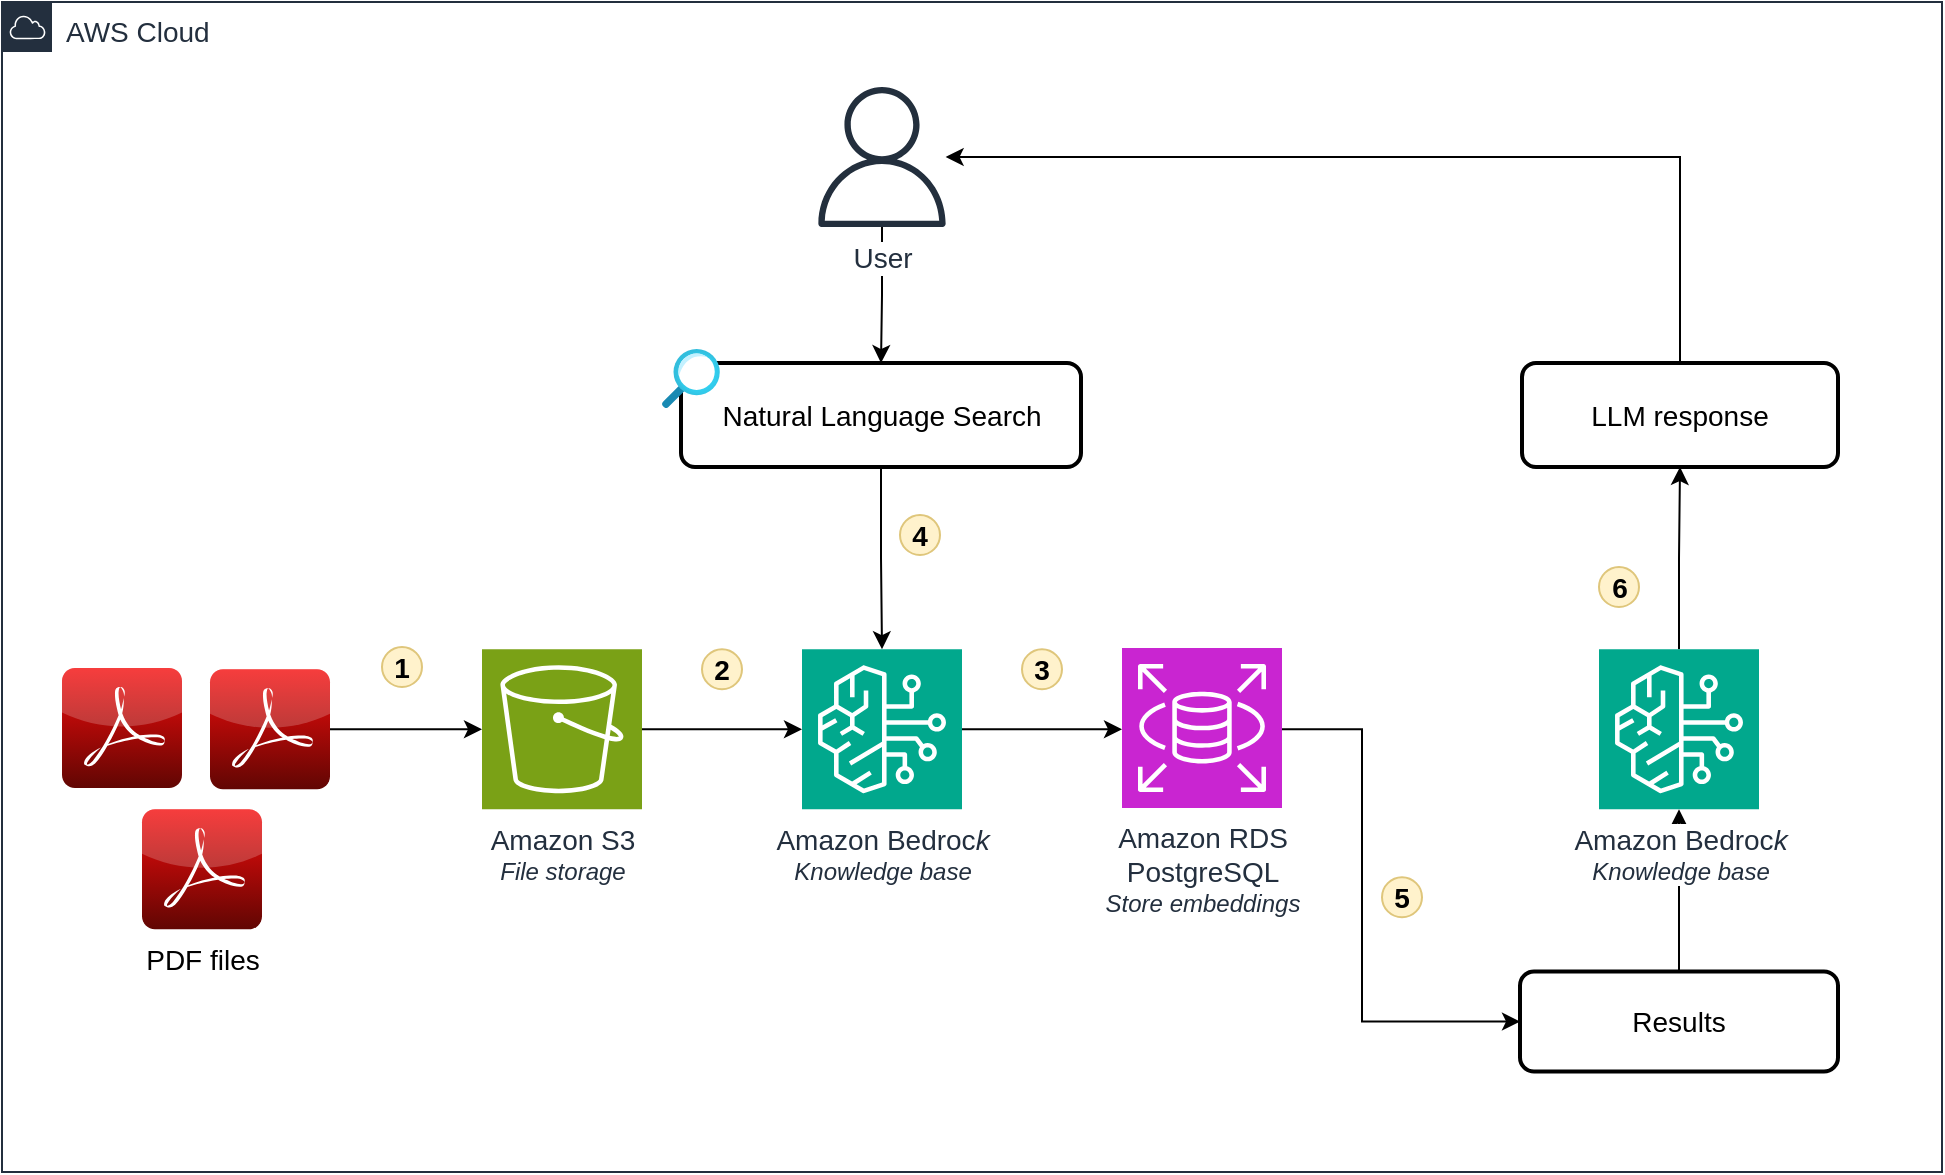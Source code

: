 <mxfile version="24.7.7">
  <diagram name="Page-1" id="uchszawlHxRf56PkXBHR">
    <mxGraphModel grid="1" page="1" gridSize="10" guides="1" tooltips="1" connect="1" arrows="1" fold="1" pageScale="1" pageWidth="827" pageHeight="1169" math="0" shadow="0">
      <root>
        <mxCell id="0" />
        <mxCell id="1" parent="0" />
        <mxCell id="VIBDaR7u82gYzDHDTAcp-1" style="edgeStyle=orthogonalEdgeStyle;rounded=0;orthogonalLoop=1;jettySize=auto;html=1;entryX=0.5;entryY=1;entryDx=0;entryDy=0;entryPerimeter=0;" edge="1" parent="1" source="VIBDaR7u82gYzDHDTAcp-10" target="VIBDaR7u82gYzDHDTAcp-3">
          <mxGeometry relative="1" as="geometry" />
        </mxCell>
        <mxCell id="VIBDaR7u82gYzDHDTAcp-2" style="edgeStyle=orthogonalEdgeStyle;rounded=0;orthogonalLoop=1;jettySize=auto;html=1;entryX=0.5;entryY=1;entryDx=0;entryDy=0;" edge="1" parent="1" source="VIBDaR7u82gYzDHDTAcp-3" target="VIBDaR7u82gYzDHDTAcp-9">
          <mxGeometry relative="1" as="geometry" />
        </mxCell>
        <mxCell id="VIBDaR7u82gYzDHDTAcp-3" value="&lt;font style=&quot;font-size: 14px;&quot;&gt;Amazon Bedroc&lt;i&gt;k&lt;/i&gt;&lt;/font&gt;&lt;div&gt;&lt;i&gt;Knowledge base&lt;/i&gt;&lt;/div&gt;" style="sketch=0;points=[[0,0,0],[0.25,0,0],[0.5,0,0],[0.75,0,0],[1,0,0],[0,1,0],[0.25,1,0],[0.5,1,0],[0.75,1,0],[1,1,0],[0,0.25,0],[0,0.5,0],[0,0.75,0],[1,0.25,0],[1,0.5,0],[1,0.75,0]];outlineConnect=0;fontColor=#232F3E;fillColor=#01A88D;strokeColor=#ffffff;dashed=0;verticalLabelPosition=bottom;verticalAlign=top;align=center;html=1;fontSize=12;fontStyle=0;aspect=fixed;shape=mxgraph.aws4.resourceIcon;resIcon=mxgraph.aws4.bedrock;labelBackgroundColor=default;" vertex="1" parent="1">
          <mxGeometry x="1078.5" y="403.62" width="80" height="80" as="geometry" />
        </mxCell>
        <mxCell id="VIBDaR7u82gYzDHDTAcp-4" value="" style="edgeStyle=orthogonalEdgeStyle;rounded=0;orthogonalLoop=1;jettySize=auto;html=1;entryX=0.5;entryY=0;entryDx=0;entryDy=0;" edge="1" parent="1" source="VIBDaR7u82gYzDHDTAcp-6" target="VIBDaR7u82gYzDHDTAcp-7">
          <mxGeometry relative="1" as="geometry" />
        </mxCell>
        <mxCell id="VIBDaR7u82gYzDHDTAcp-5" style="edgeStyle=orthogonalEdgeStyle;rounded=0;orthogonalLoop=1;jettySize=auto;html=1;entryX=0.5;entryY=0;entryDx=0;entryDy=0;endArrow=none;endFill=0;startArrow=classic;startFill=1;" edge="1" parent="1" source="VIBDaR7u82gYzDHDTAcp-6" target="VIBDaR7u82gYzDHDTAcp-9">
          <mxGeometry relative="1" as="geometry" />
        </mxCell>
        <mxCell id="VIBDaR7u82gYzDHDTAcp-6" value="User" style="sketch=0;outlineConnect=0;fontColor=#232F3E;gradientColor=none;fillColor=#232F3D;strokeColor=none;dashed=0;verticalLabelPosition=bottom;verticalAlign=top;align=center;html=1;fontSize=14;fontStyle=0;aspect=fixed;pointerEvents=1;shape=mxgraph.aws4.user;labelBackgroundColor=default;" vertex="1" parent="1">
          <mxGeometry x="685" y="122.5" width="70" height="70" as="geometry" />
        </mxCell>
        <mxCell id="VIBDaR7u82gYzDHDTAcp-7" value="&lt;font style=&quot;font-size: 14px;&quot;&gt;Natural Language Search&lt;/font&gt;" style="rounded=1;whiteSpace=wrap;html=1;absoluteArcSize=1;arcSize=14;strokeWidth=2;" vertex="1" parent="1">
          <mxGeometry x="619.5" y="260.5" width="200" height="52" as="geometry" />
        </mxCell>
        <mxCell id="VIBDaR7u82gYzDHDTAcp-8" value="" style="image;aspect=fixed;html=1;points=[];align=center;fontSize=12;image=img/lib/azure2/general/Search.svg;" vertex="1" parent="1">
          <mxGeometry x="610" y="253.5" width="29" height="29.45" as="geometry" />
        </mxCell>
        <mxCell id="VIBDaR7u82gYzDHDTAcp-9" value="LLM response" style="rounded=1;whiteSpace=wrap;html=1;absoluteArcSize=1;arcSize=14;strokeWidth=2;fontSize=14;" vertex="1" parent="1">
          <mxGeometry x="1040" y="260.5" width="158" height="52" as="geometry" />
        </mxCell>
        <mxCell id="VIBDaR7u82gYzDHDTAcp-10" value="Results" style="rounded=1;whiteSpace=wrap;html=1;absoluteArcSize=1;arcSize=14;strokeWidth=2;fontSize=14;" vertex="1" parent="1">
          <mxGeometry x="1039" y="564.75" width="159" height="50" as="geometry" />
        </mxCell>
        <mxCell id="VIBDaR7u82gYzDHDTAcp-11" value="6" style="ellipse;whiteSpace=wrap;html=1;aspect=fixed;gradientColor=none;fillColor=#fff2cc;strokeColor=#dfc67b;fontStyle=1;fontSize=14;" vertex="1" parent="1">
          <mxGeometry x="1078.5" y="362.5" width="20" height="20" as="geometry" />
        </mxCell>
        <mxCell id="VIBDaR7u82gYzDHDTAcp-13" value="&lt;font style=&quot;font-size: 14px;&quot;&gt;PDF files&lt;/font&gt;" style="dashed=0;outlineConnect=0;html=1;align=center;labelPosition=center;verticalLabelPosition=bottom;verticalAlign=top;shape=mxgraph.webicons.adobe_pdf;fillColor=#F40C0C;gradientColor=#610603;labelBackgroundColor=default;" vertex="1" parent="1">
          <mxGeometry x="350" y="483.62" width="60" height="60" as="geometry" />
        </mxCell>
        <mxCell id="VIBDaR7u82gYzDHDTAcp-14" style="edgeStyle=orthogonalEdgeStyle;rounded=0;orthogonalLoop=1;jettySize=auto;html=1;" edge="1" parent="1" source="VIBDaR7u82gYzDHDTAcp-15" target="VIBDaR7u82gYzDHDTAcp-19">
          <mxGeometry relative="1" as="geometry" />
        </mxCell>
        <mxCell id="VIBDaR7u82gYzDHDTAcp-15" value="&lt;font style=&quot;font-size: 14px;&quot;&gt;Amazon S3&lt;/font&gt;&lt;div&gt;&lt;i&gt;File storage&lt;/i&gt;&lt;/div&gt;" style="sketch=0;points=[[0,0,0],[0.25,0,0],[0.5,0,0],[0.75,0,0],[1,0,0],[0,1,0],[0.25,1,0],[0.5,1,0],[0.75,1,0],[1,1,0],[0,0.25,0],[0,0.5,0],[0,0.75,0],[1,0.25,0],[1,0.5,0],[1,0.75,0]];outlineConnect=0;fontColor=#232F3E;fillColor=#7AA116;strokeColor=#ffffff;dashed=0;verticalLabelPosition=bottom;verticalAlign=top;align=center;html=1;fontSize=12;fontStyle=0;aspect=fixed;shape=mxgraph.aws4.resourceIcon;resIcon=mxgraph.aws4.s3;labelBackgroundColor=default;" vertex="1" parent="1">
          <mxGeometry x="520" y="403.62" width="80" height="80" as="geometry" />
        </mxCell>
        <mxCell id="VIBDaR7u82gYzDHDTAcp-16" style="edgeStyle=orthogonalEdgeStyle;rounded=0;orthogonalLoop=1;jettySize=auto;html=1;entryX=0;entryY=0.5;entryDx=0;entryDy=0;entryPerimeter=0;" edge="1" parent="1" source="VIBDaR7u82gYzDHDTAcp-17" target="VIBDaR7u82gYzDHDTAcp-15">
          <mxGeometry relative="1" as="geometry">
            <mxPoint x="442" y="440.098" as="sourcePoint" />
          </mxGeometry>
        </mxCell>
        <mxCell id="VIBDaR7u82gYzDHDTAcp-18" style="edgeStyle=orthogonalEdgeStyle;rounded=0;orthogonalLoop=1;jettySize=auto;html=1;exitX=1;exitY=0.5;exitDx=0;exitDy=0;exitPerimeter=0;entryX=0;entryY=0.5;entryDx=0;entryDy=0;" edge="1" parent="1" source="VIBDaR7u82gYzDHDTAcp-19">
          <mxGeometry relative="1" as="geometry">
            <mxPoint x="840" y="443.62" as="targetPoint" />
          </mxGeometry>
        </mxCell>
        <mxCell id="VIBDaR7u82gYzDHDTAcp-19" value="&lt;font style=&quot;font-size: 14px;&quot;&gt;Amazon Bedroc&lt;i style=&quot;&quot;&gt;k&lt;/i&gt;&lt;/font&gt;&lt;div style=&quot;font-size: 12px;&quot;&gt;&lt;i&gt;Knowledge base&lt;/i&gt;&lt;/div&gt;" style="sketch=0;points=[[0,0,0],[0.25,0,0],[0.5,0,0],[0.75,0,0],[1,0,0],[0,1,0],[0.25,1,0],[0.5,1,0],[0.75,1,0],[1,1,0],[0,0.25,0],[0,0.5,0],[0,0.75,0],[1,0.25,0],[1,0.5,0],[1,0.75,0]];outlineConnect=0;fontColor=#232F3E;fillColor=#01A88D;strokeColor=#ffffff;dashed=0;verticalLabelPosition=bottom;verticalAlign=top;align=center;html=1;fontSize=12;fontStyle=0;aspect=fixed;shape=mxgraph.aws4.resourceIcon;resIcon=mxgraph.aws4.bedrock;labelBackgroundColor=default;" vertex="1" parent="1">
          <mxGeometry x="680" y="403.62" width="80" height="80" as="geometry" />
        </mxCell>
        <mxCell id="VIBDaR7u82gYzDHDTAcp-20" style="edgeStyle=orthogonalEdgeStyle;rounded=0;orthogonalLoop=1;jettySize=auto;html=1;entryX=0;entryY=0.5;entryDx=0;entryDy=0;" edge="1" parent="1" target="VIBDaR7u82gYzDHDTAcp-10">
          <mxGeometry relative="1" as="geometry">
            <Array as="points">
              <mxPoint x="960" y="443.5" />
              <mxPoint x="960" y="589.5" />
            </Array>
            <mxPoint x="920" y="443.571" as="sourcePoint" />
          </mxGeometry>
        </mxCell>
        <mxCell id="VIBDaR7u82gYzDHDTAcp-22" style="edgeStyle=orthogonalEdgeStyle;rounded=0;orthogonalLoop=1;jettySize=auto;html=1;entryX=0.5;entryY=0;entryDx=0;entryDy=0;entryPerimeter=0;" edge="1" parent="1" source="VIBDaR7u82gYzDHDTAcp-7" target="VIBDaR7u82gYzDHDTAcp-19">
          <mxGeometry relative="1" as="geometry" />
        </mxCell>
        <mxCell id="VIBDaR7u82gYzDHDTAcp-23" value="1" style="ellipse;whiteSpace=wrap;html=1;aspect=fixed;gradientColor=none;fillColor=#fff2cc;strokeColor=#dfc67b;fontStyle=1;fontSize=14;" vertex="1" parent="1">
          <mxGeometry x="470" y="402.5" width="20" height="20" as="geometry" />
        </mxCell>
        <mxCell id="VIBDaR7u82gYzDHDTAcp-24" value="2" style="ellipse;whiteSpace=wrap;html=1;aspect=fixed;gradientColor=none;fillColor=#fff2cc;strokeColor=#dfc67b;fontStyle=1;fontSize=14;" vertex="1" parent="1">
          <mxGeometry x="630" y="403.62" width="20" height="20" as="geometry" />
        </mxCell>
        <mxCell id="VIBDaR7u82gYzDHDTAcp-25" value="3" style="ellipse;whiteSpace=wrap;html=1;aspect=fixed;gradientColor=none;fillColor=#fff2cc;strokeColor=#dfc67b;fontStyle=1;fontSize=14;" vertex="1" parent="1">
          <mxGeometry x="790" y="403.62" width="20" height="20" as="geometry" />
        </mxCell>
        <mxCell id="VIBDaR7u82gYzDHDTAcp-26" value="4" style="ellipse;whiteSpace=wrap;html=1;aspect=fixed;gradientColor=none;fillColor=#fff2cc;strokeColor=#dfc67b;fontStyle=1;fontSize=14;" vertex="1" parent="1">
          <mxGeometry x="729" y="336.5" width="20" height="20" as="geometry" />
        </mxCell>
        <mxCell id="VIBDaR7u82gYzDHDTAcp-27" value="5" style="ellipse;whiteSpace=wrap;html=1;aspect=fixed;gradientColor=none;fillColor=#fff2cc;strokeColor=#dfc67b;fontStyle=1;fontSize=14;" vertex="1" parent="1">
          <mxGeometry x="970" y="517.62" width="20" height="20" as="geometry" />
        </mxCell>
        <mxCell id="VIBDaR7u82gYzDHDTAcp-28" value="AWS Cloud" style="points=[[0,0],[0.25,0],[0.5,0],[0.75,0],[1,0],[1,0.25],[1,0.5],[1,0.75],[1,1],[0.75,1],[0.5,1],[0.25,1],[0,1],[0,0.75],[0,0.5],[0,0.25]];outlineConnect=0;gradientColor=none;html=1;whiteSpace=wrap;fontSize=14;fontStyle=0;container=1;pointerEvents=0;collapsible=0;recursiveResize=0;shape=mxgraph.aws4.group;grIcon=mxgraph.aws4.group_aws_cloud;strokeColor=#232F3E;fillColor=none;verticalAlign=top;align=left;spacingLeft=30;fontColor=#232F3E;dashed=0;" vertex="1" parent="1">
          <mxGeometry x="280" y="80" width="970" height="585" as="geometry" />
        </mxCell>
        <mxCell id="VIBDaR7u82gYzDHDTAcp-30" value="&lt;font style=&quot;font-size: 14px;&quot;&gt;Amazon RDS&lt;/font&gt;&lt;div style=&quot;font-size: 14px;&quot;&gt;&lt;font style=&quot;font-size: 14px;&quot;&gt;PostgreSQL&lt;/font&gt;&lt;/div&gt;&lt;div style=&quot;&quot;&gt;&lt;font style=&quot;font-size: 12px;&quot;&gt;&lt;i&gt;Store embeddings&lt;/i&gt;&lt;/font&gt;&lt;/div&gt;" style="sketch=0;points=[[0,0,0],[0.25,0,0],[0.5,0,0],[0.75,0,0],[1,0,0],[0,1,0],[0.25,1,0],[0.5,1,0],[0.75,1,0],[1,1,0],[0,0.25,0],[0,0.5,0],[0,0.75,0],[1,0.25,0],[1,0.5,0],[1,0.75,0]];outlineConnect=0;fontColor=#232F3E;fillColor=#C925D1;strokeColor=#ffffff;dashed=0;verticalLabelPosition=bottom;verticalAlign=top;align=center;html=1;fontSize=12;fontStyle=0;aspect=fixed;shape=mxgraph.aws4.resourceIcon;resIcon=mxgraph.aws4.rds;labelBackgroundColor=default;" vertex="1" parent="VIBDaR7u82gYzDHDTAcp-28">
          <mxGeometry x="560" y="323" width="80" height="80" as="geometry" />
        </mxCell>
        <mxCell id="VIBDaR7u82gYzDHDTAcp-17" value="" style="dashed=0;outlineConnect=0;html=1;align=center;labelPosition=center;verticalLabelPosition=bottom;verticalAlign=top;shape=mxgraph.webicons.adobe_pdf;fillColor=#F40C0C;gradientColor=#610603" vertex="1" parent="VIBDaR7u82gYzDHDTAcp-28">
          <mxGeometry x="104" y="333.62" width="60" height="60" as="geometry" />
        </mxCell>
        <mxCell id="VIBDaR7u82gYzDHDTAcp-12" value="" style="dashed=0;outlineConnect=0;html=1;align=center;labelPosition=center;verticalLabelPosition=bottom;verticalAlign=top;shape=mxgraph.webicons.adobe_pdf;fillColor=#F40C0C;gradientColor=#610603" vertex="1" parent="VIBDaR7u82gYzDHDTAcp-28">
          <mxGeometry x="30" y="333" width="60" height="60" as="geometry" />
        </mxCell>
      </root>
    </mxGraphModel>
  </diagram>
</mxfile>
